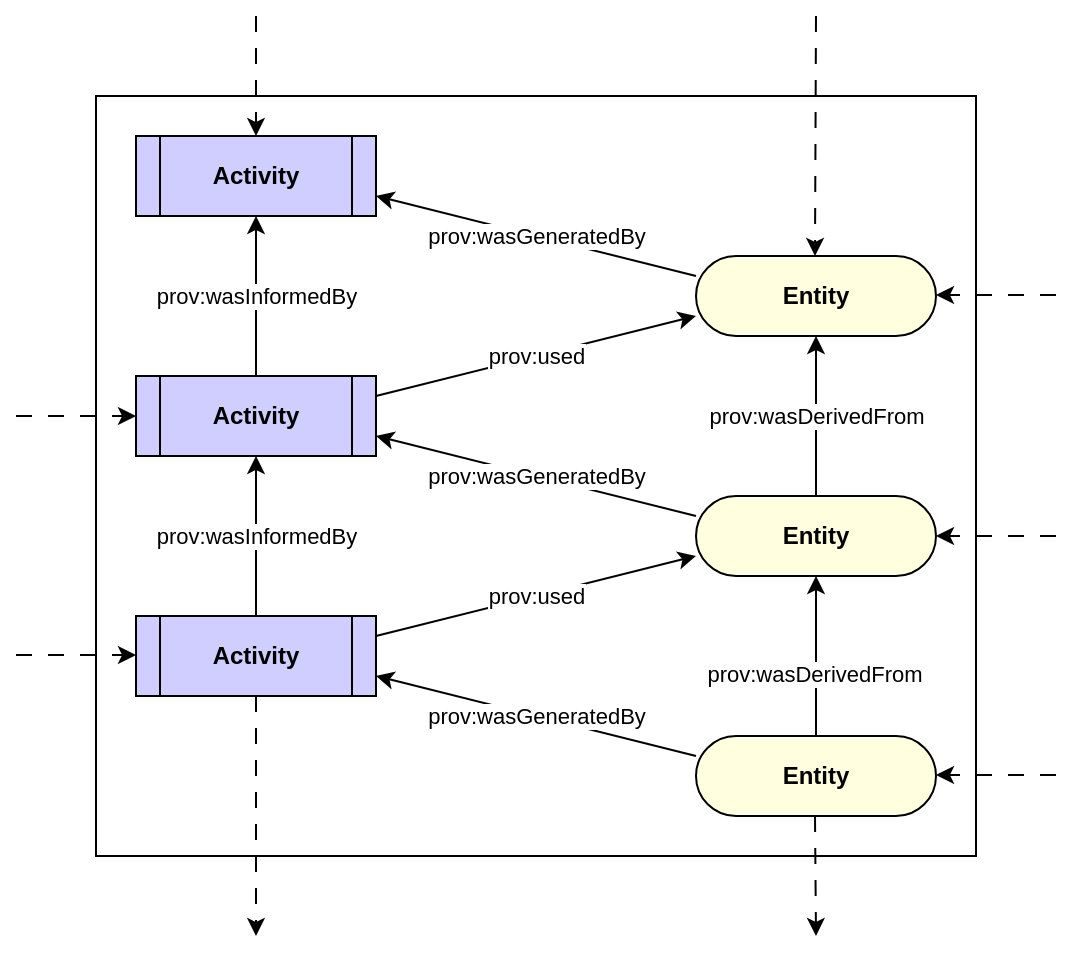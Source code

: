 <mxfile>
    <diagram id="oWLNlFdsvjL3tkyyj6yq" name="Page-1">
        <mxGraphModel dx="1760" dy="659" grid="1" gridSize="10" guides="1" tooltips="1" connect="1" arrows="1" fold="1" page="1" pageScale="1" pageWidth="827" pageHeight="1169" math="0" shadow="0">
            <root>
                <mxCell id="0"/>
                <mxCell id="1" parent="0"/>
                <mxCell id="4" value="" style="rounded=0;whiteSpace=wrap;html=1;fillColor=default;" parent="1" vertex="1">
                    <mxGeometry x="220" y="260" width="440" height="380" as="geometry"/>
                </mxCell>
                <mxCell id="17" value="prov:wasGeneratedBy" style="edgeStyle=none;html=1;entryX=1;entryY=0.75;entryDx=0;entryDy=0;exitX=0;exitY=0.25;exitDx=0;exitDy=0;targetPerimeterSpacing=0;sourcePerimeterSpacing=0;endSize=6;startSize=6;jumpSize=6;shadow=0;entryPerimeter=0;" edge="1" parent="1" source="3" target="6">
                    <mxGeometry relative="1" as="geometry">
                        <mxPoint x="480" y="360" as="sourcePoint"/>
                    </mxGeometry>
                </mxCell>
                <mxCell id="3" value="&lt;b&gt;Entity&lt;br&gt;&lt;/b&gt;" style="rounded=1;whiteSpace=wrap;html=1;labelBackgroundColor=none;fontColor=none;fillColor=#fffedf;fontSize=12;glass=0;arcSize=50;imageHeight=24;" parent="1" vertex="1">
                    <mxGeometry x="520" y="340" width="120" height="40" as="geometry"/>
                </mxCell>
                <mxCell id="6" value="&lt;b&gt;Activity&lt;/b&gt;" style="shape=process;whiteSpace=wrap;html=1;backgroundOutline=1;fillColor=#CFCEFF;points=[[0,0,0,0,0],[0,0.25,0,0,0],[0,0.5,0,0,0],[0,0.75,0,0,0],[0,1,0,0,0],[0.25,0,0,0,0],[0.25,1,0,0,0],[0.5,0,0,0,0],[0.5,1,0,0,0],[0.75,0,0,0,0],[0.75,1,0,0,0],[1,0,0,0,0],[1,0.25,0,0,0],[1,0.5,0,0,0],[1,0.75,0,0,0],[1,1,0,0,0]];" vertex="1" parent="1">
                    <mxGeometry x="240" y="280" width="120" height="40" as="geometry"/>
                </mxCell>
                <mxCell id="11" value="prov:wasInformedBy" style="edgeStyle=none;html=1;exitX=0.5;exitY=0;exitDx=0;exitDy=0;entryX=0.5;entryY=1;entryDx=0;entryDy=0;" edge="1" parent="1" source="7" target="6">
                    <mxGeometry relative="1" as="geometry"/>
                </mxCell>
                <mxCell id="13" value="prov:used" style="edgeStyle=none;html=1;exitX=1;exitY=0.25;exitDx=0;exitDy=0;entryX=0;entryY=0.75;entryDx=0;entryDy=0;" edge="1" parent="1" source="7" target="3">
                    <mxGeometry relative="1" as="geometry"/>
                </mxCell>
                <mxCell id="7" value="&lt;b&gt;Activity&lt;/b&gt;" style="shape=process;whiteSpace=wrap;html=1;backgroundOutline=1;fillColor=#CFCEFF;" vertex="1" parent="1">
                    <mxGeometry x="240" y="400" width="120" height="40" as="geometry"/>
                </mxCell>
                <mxCell id="12" value="prov:wasInformedBy" style="edgeStyle=none;html=1;exitX=0.5;exitY=0;exitDx=0;exitDy=0;entryX=0.5;entryY=1;entryDx=0;entryDy=0;" edge="1" parent="1" source="8" target="7">
                    <mxGeometry relative="1" as="geometry"/>
                </mxCell>
                <mxCell id="8" value="&lt;b&gt;Activity&lt;/b&gt;" style="shape=process;whiteSpace=wrap;html=1;backgroundOutline=1;fillColor=#CFCEFF;" vertex="1" parent="1">
                    <mxGeometry x="240" y="520" width="120" height="40" as="geometry"/>
                </mxCell>
                <mxCell id="16" value="prov:wasDerivedFrom" style="edgeStyle=none;html=1;exitX=0.5;exitY=0;exitDx=0;exitDy=0;entryX=0.5;entryY=1;entryDx=0;entryDy=0;" edge="1" parent="1" source="9" target="3">
                    <mxGeometry relative="1" as="geometry"/>
                </mxCell>
                <mxCell id="9" value="&lt;b&gt;Entity&lt;br&gt;&lt;/b&gt;" style="rounded=1;whiteSpace=wrap;html=1;labelBackgroundColor=none;fontColor=none;fillColor=#fffedf;fontSize=12;glass=0;arcSize=50;imageHeight=24;" vertex="1" parent="1">
                    <mxGeometry x="520" y="460" width="120" height="40" as="geometry"/>
                </mxCell>
                <mxCell id="15" style="edgeStyle=none;html=1;exitX=0.5;exitY=0;exitDx=0;exitDy=0;entryX=0.5;entryY=1;entryDx=0;entryDy=0;" edge="1" parent="1" source="10" target="9">
                    <mxGeometry relative="1" as="geometry"/>
                </mxCell>
                <mxCell id="22" value="prov:wasDerivedFrom" style="edgeLabel;html=1;align=center;verticalAlign=middle;resizable=0;points=[];" vertex="1" connectable="0" parent="15">
                    <mxGeometry x="-0.225" y="1" relative="1" as="geometry">
                        <mxPoint as="offset"/>
                    </mxGeometry>
                </mxCell>
                <mxCell id="10" value="&lt;b&gt;Entity&lt;br&gt;&lt;/b&gt;" style="rounded=1;whiteSpace=wrap;html=1;labelBackgroundColor=none;fontColor=none;fillColor=#fffedf;fontSize=12;glass=0;arcSize=50;imageHeight=24;" vertex="1" parent="1">
                    <mxGeometry x="520" y="580" width="120" height="40" as="geometry"/>
                </mxCell>
                <mxCell id="24" value="prov:wasGeneratedBy" style="edgeStyle=none;html=1;entryX=1;entryY=0.75;entryDx=0;entryDy=0;exitX=0;exitY=0.25;exitDx=0;exitDy=0;targetPerimeterSpacing=0;sourcePerimeterSpacing=0;endSize=6;startSize=6;jumpSize=6;shadow=0;" edge="1" parent="1" source="9" target="7">
                    <mxGeometry relative="1" as="geometry">
                        <mxPoint x="490" y="360" as="sourcePoint"/>
                        <mxPoint x="370" y="320" as="targetPoint"/>
                    </mxGeometry>
                </mxCell>
                <mxCell id="25" value="prov:wasGeneratedBy" style="edgeStyle=none;html=1;entryX=1;entryY=0.75;entryDx=0;entryDy=0;exitX=0;exitY=0.25;exitDx=0;exitDy=0;targetPerimeterSpacing=0;sourcePerimeterSpacing=0;endSize=6;startSize=6;jumpSize=6;shadow=0;" edge="1" parent="1" source="10" target="8">
                    <mxGeometry relative="1" as="geometry">
                        <mxPoint x="500" y="370" as="sourcePoint"/>
                        <mxPoint x="380" y="330" as="targetPoint"/>
                    </mxGeometry>
                </mxCell>
                <mxCell id="27" value="prov:used" style="edgeStyle=none;html=1;entryX=0;entryY=0.75;entryDx=0;entryDy=0;" edge="1" parent="1" target="9">
                    <mxGeometry relative="1" as="geometry">
                        <mxPoint x="360" y="530" as="sourcePoint"/>
                        <mxPoint x="490" y="380" as="targetPoint"/>
                    </mxGeometry>
                </mxCell>
                <mxCell id="28" value="" style="endArrow=classic;html=1;shadow=0;sketch=0;startSize=6;endSize=6;sourcePerimeterSpacing=0;targetPerimeterSpacing=0;jumpSize=6;entryX=0.5;entryY=0;entryDx=0;entryDy=0;entryPerimeter=0;dashed=1;dashPattern=8 8;" edge="1" parent="1" target="6">
                    <mxGeometry width="50" height="50" relative="1" as="geometry">
                        <mxPoint x="300" y="220" as="sourcePoint"/>
                        <mxPoint x="320" y="160" as="targetPoint"/>
                    </mxGeometry>
                </mxCell>
                <mxCell id="29" value="" style="endArrow=classic;html=1;shadow=0;sketch=0;startSize=6;endSize=6;sourcePerimeterSpacing=0;targetPerimeterSpacing=0;jumpSize=6;entryX=0.5;entryY=0;entryDx=0;entryDy=0;entryPerimeter=0;dashed=1;dashPattern=8 8;" edge="1" parent="1">
                    <mxGeometry width="50" height="50" relative="1" as="geometry">
                        <mxPoint x="580" y="220" as="sourcePoint"/>
                        <mxPoint x="579.5" y="340" as="targetPoint"/>
                    </mxGeometry>
                </mxCell>
                <mxCell id="30" value="" style="endArrow=classic;html=1;shadow=0;sketch=0;startSize=6;endSize=6;sourcePerimeterSpacing=0;targetPerimeterSpacing=0;jumpSize=6;exitX=0.5;exitY=1;exitDx=0;exitDy=0;dashed=1;dashPattern=8 8;" edge="1" parent="1" source="8">
                    <mxGeometry width="50" height="50" relative="1" as="geometry">
                        <mxPoint x="299.5" y="570" as="sourcePoint"/>
                        <mxPoint x="300" y="680" as="targetPoint"/>
                    </mxGeometry>
                </mxCell>
                <mxCell id="31" value="" style="endArrow=classic;html=1;shadow=0;sketch=0;startSize=6;endSize=6;sourcePerimeterSpacing=0;targetPerimeterSpacing=0;jumpSize=6;exitX=0.5;exitY=1;exitDx=0;exitDy=0;dashed=1;dashPattern=8 8;" edge="1" parent="1">
                    <mxGeometry width="50" height="50" relative="1" as="geometry">
                        <mxPoint x="579.5" y="620" as="sourcePoint"/>
                        <mxPoint x="580" y="680" as="targetPoint"/>
                    </mxGeometry>
                </mxCell>
                <mxCell id="32" value="" style="endArrow=classic;html=1;shadow=0;sketch=0;startSize=6;endSize=6;sourcePerimeterSpacing=0;targetPerimeterSpacing=0;jumpSize=6;entryX=0;entryY=0.5;entryDx=0;entryDy=0;dashed=1;dashPattern=8 8;" edge="1" parent="1" target="7">
                    <mxGeometry width="50" height="50" relative="1" as="geometry">
                        <mxPoint x="180" y="420" as="sourcePoint"/>
                        <mxPoint x="200" y="480" as="targetPoint"/>
                    </mxGeometry>
                </mxCell>
                <mxCell id="34" value="" style="endArrow=classic;html=1;shadow=0;sketch=0;startSize=6;endSize=6;sourcePerimeterSpacing=0;targetPerimeterSpacing=0;jumpSize=6;entryX=0;entryY=0.5;entryDx=0;entryDy=0;dashed=1;dashPattern=8 8;" edge="1" parent="1">
                    <mxGeometry width="50" height="50" relative="1" as="geometry">
                        <mxPoint x="180" y="539.5" as="sourcePoint"/>
                        <mxPoint x="240" y="539.5" as="targetPoint"/>
                    </mxGeometry>
                </mxCell>
                <mxCell id="35" value="" style="endArrow=classic;html=1;shadow=0;sketch=0;startSize=6;endSize=6;sourcePerimeterSpacing=0;targetPerimeterSpacing=0;jumpSize=6;dashed=1;dashPattern=8 8;entryX=1;entryY=0.5;entryDx=0;entryDy=0;" edge="1" parent="1" target="9">
                    <mxGeometry width="50" height="50" relative="1" as="geometry">
                        <mxPoint x="700" y="480" as="sourcePoint"/>
                        <mxPoint x="710" y="340" as="targetPoint"/>
                    </mxGeometry>
                </mxCell>
                <mxCell id="36" value="" style="endArrow=classic;html=1;shadow=0;sketch=0;startSize=6;endSize=6;sourcePerimeterSpacing=0;targetPerimeterSpacing=0;jumpSize=6;dashed=1;dashPattern=8 8;entryX=1;entryY=0.5;entryDx=0;entryDy=0;" edge="1" parent="1">
                    <mxGeometry width="50" height="50" relative="1" as="geometry">
                        <mxPoint x="700" y="599.5" as="sourcePoint"/>
                        <mxPoint x="640" y="599.5" as="targetPoint"/>
                    </mxGeometry>
                </mxCell>
                <mxCell id="37" value="" style="endArrow=classic;html=1;shadow=0;sketch=0;startSize=6;endSize=6;sourcePerimeterSpacing=0;targetPerimeterSpacing=0;jumpSize=6;dashed=1;dashPattern=8 8;entryX=1;entryY=0.5;entryDx=0;entryDy=0;" edge="1" parent="1">
                    <mxGeometry width="50" height="50" relative="1" as="geometry">
                        <mxPoint x="700" y="359.5" as="sourcePoint"/>
                        <mxPoint x="640" y="359.5" as="targetPoint"/>
                    </mxGeometry>
                </mxCell>
            </root>
        </mxGraphModel>
    </diagram>
</mxfile>